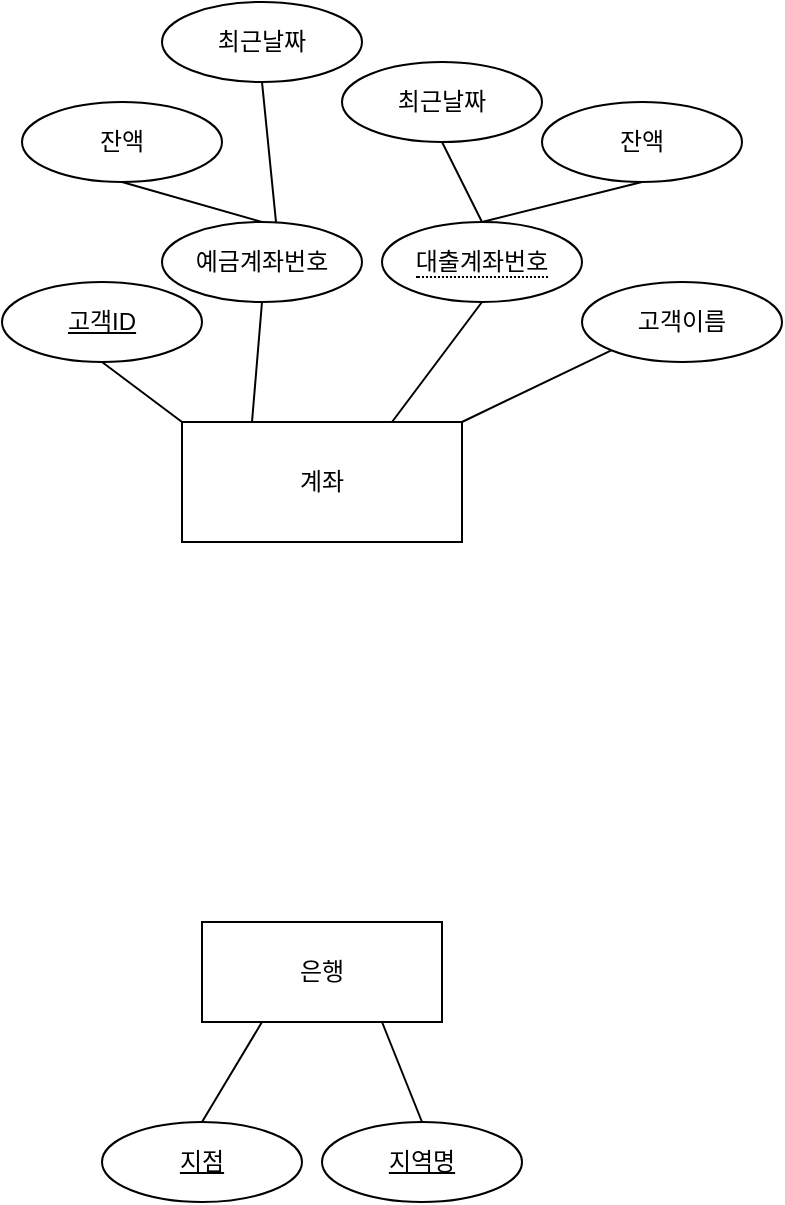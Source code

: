 <mxfile version="22.1.3" type="github">
  <diagram id="R2lEEEUBdFMjLlhIrx00" name="Page-1">
    <mxGraphModel dx="583" dy="762" grid="1" gridSize="10" guides="1" tooltips="1" connect="1" arrows="1" fold="1" page="1" pageScale="1" pageWidth="850" pageHeight="1100" math="0" shadow="0" extFonts="Permanent Marker^https://fonts.googleapis.com/css?family=Permanent+Marker">
      <root>
        <mxCell id="0" />
        <mxCell id="1" parent="0" />
        <mxCell id="ex15Wu89XBBNbvbOtpgM-3" value="은행" style="whiteSpace=wrap;html=1;align=center;" vertex="1" parent="1">
          <mxGeometry x="150" y="670" width="120" height="50" as="geometry" />
        </mxCell>
        <mxCell id="ex15Wu89XBBNbvbOtpgM-4" value="지점" style="ellipse;whiteSpace=wrap;html=1;align=center;fontStyle=4;" vertex="1" parent="1">
          <mxGeometry x="100" y="770" width="100" height="40" as="geometry" />
        </mxCell>
        <mxCell id="ex15Wu89XBBNbvbOtpgM-6" value="지역명" style="ellipse;whiteSpace=wrap;html=1;align=center;fontStyle=4;" vertex="1" parent="1">
          <mxGeometry x="210" y="770" width="100" height="40" as="geometry" />
        </mxCell>
        <mxCell id="ex15Wu89XBBNbvbOtpgM-7" value="" style="endArrow=none;html=1;rounded=0;exitX=0.5;exitY=0;exitDx=0;exitDy=0;entryX=0.25;entryY=1;entryDx=0;entryDy=0;" edge="1" parent="1" source="ex15Wu89XBBNbvbOtpgM-4" target="ex15Wu89XBBNbvbOtpgM-3">
          <mxGeometry relative="1" as="geometry">
            <mxPoint x="210" y="1010" as="sourcePoint" />
            <mxPoint x="370" y="1010" as="targetPoint" />
          </mxGeometry>
        </mxCell>
        <mxCell id="ex15Wu89XBBNbvbOtpgM-8" value="" style="endArrow=none;html=1;rounded=0;exitX=0.5;exitY=0;exitDx=0;exitDy=0;entryX=0.75;entryY=1;entryDx=0;entryDy=0;" edge="1" parent="1" source="ex15Wu89XBBNbvbOtpgM-6" target="ex15Wu89XBBNbvbOtpgM-3">
          <mxGeometry relative="1" as="geometry">
            <mxPoint x="210" y="1010" as="sourcePoint" />
            <mxPoint x="370" y="1010" as="targetPoint" />
          </mxGeometry>
        </mxCell>
        <mxCell id="ex15Wu89XBBNbvbOtpgM-9" value="계좌" style="whiteSpace=wrap;html=1;align=center;" vertex="1" parent="1">
          <mxGeometry x="140" y="420" width="140" height="60" as="geometry" />
        </mxCell>
        <mxCell id="ex15Wu89XBBNbvbOtpgM-10" value="예금계좌번호" style="ellipse;whiteSpace=wrap;html=1;align=center;" vertex="1" parent="1">
          <mxGeometry x="130" y="320" width="100" height="40" as="geometry" />
        </mxCell>
        <mxCell id="ex15Wu89XBBNbvbOtpgM-11" value="&lt;span style=&quot;border-bottom: 1px dotted&quot;&gt;대출계좌번호&lt;/span&gt;" style="ellipse;whiteSpace=wrap;html=1;align=center;" vertex="1" parent="1">
          <mxGeometry x="240" y="320" width="100" height="40" as="geometry" />
        </mxCell>
        <mxCell id="ex15Wu89XBBNbvbOtpgM-13" value="잔액" style="ellipse;whiteSpace=wrap;html=1;align=center;" vertex="1" parent="1">
          <mxGeometry x="60" y="260" width="100" height="40" as="geometry" />
        </mxCell>
        <mxCell id="ex15Wu89XBBNbvbOtpgM-14" value="고객ID" style="ellipse;whiteSpace=wrap;html=1;align=center;fontStyle=4;" vertex="1" parent="1">
          <mxGeometry x="50" y="350" width="100" height="40" as="geometry" />
        </mxCell>
        <mxCell id="ex15Wu89XBBNbvbOtpgM-16" value="" style="endArrow=none;html=1;rounded=0;exitX=0.5;exitY=1;exitDx=0;exitDy=0;entryX=0;entryY=0;entryDx=0;entryDy=0;" edge="1" parent="1" source="ex15Wu89XBBNbvbOtpgM-14" target="ex15Wu89XBBNbvbOtpgM-9">
          <mxGeometry relative="1" as="geometry">
            <mxPoint x="250" y="200" as="sourcePoint" />
            <mxPoint x="410" y="200" as="targetPoint" />
          </mxGeometry>
        </mxCell>
        <mxCell id="ex15Wu89XBBNbvbOtpgM-17" value="" style="endArrow=none;html=1;rounded=0;exitX=0.5;exitY=1;exitDx=0;exitDy=0;entryX=0.25;entryY=0;entryDx=0;entryDy=0;" edge="1" parent="1" source="ex15Wu89XBBNbvbOtpgM-10" target="ex15Wu89XBBNbvbOtpgM-9">
          <mxGeometry relative="1" as="geometry">
            <mxPoint x="250" y="200" as="sourcePoint" />
            <mxPoint x="410" y="200" as="targetPoint" />
          </mxGeometry>
        </mxCell>
        <mxCell id="ex15Wu89XBBNbvbOtpgM-18" value="" style="endArrow=none;html=1;rounded=0;exitX=0.75;exitY=0;exitDx=0;exitDy=0;entryX=0.5;entryY=1;entryDx=0;entryDy=0;" edge="1" parent="1" source="ex15Wu89XBBNbvbOtpgM-9" target="ex15Wu89XBBNbvbOtpgM-11">
          <mxGeometry relative="1" as="geometry">
            <mxPoint x="250" y="200" as="sourcePoint" />
            <mxPoint x="410" y="200" as="targetPoint" />
          </mxGeometry>
        </mxCell>
        <mxCell id="ex15Wu89XBBNbvbOtpgM-19" value="" style="endArrow=none;html=1;rounded=0;exitX=0.5;exitY=0;exitDx=0;exitDy=0;entryX=0.5;entryY=1;entryDx=0;entryDy=0;" edge="1" parent="1" source="ex15Wu89XBBNbvbOtpgM-10" target="ex15Wu89XBBNbvbOtpgM-13">
          <mxGeometry relative="1" as="geometry">
            <mxPoint x="250" y="410" as="sourcePoint" />
            <mxPoint x="410" y="410" as="targetPoint" />
          </mxGeometry>
        </mxCell>
        <mxCell id="ex15Wu89XBBNbvbOtpgM-20" value="잔액" style="ellipse;whiteSpace=wrap;html=1;align=center;" vertex="1" parent="1">
          <mxGeometry x="320" y="260" width="100" height="40" as="geometry" />
        </mxCell>
        <mxCell id="ex15Wu89XBBNbvbOtpgM-21" value="최근날짜" style="ellipse;whiteSpace=wrap;html=1;align=center;" vertex="1" parent="1">
          <mxGeometry x="130" y="210" width="100" height="40" as="geometry" />
        </mxCell>
        <mxCell id="ex15Wu89XBBNbvbOtpgM-22" value="" style="endArrow=none;html=1;rounded=0;exitX=0.5;exitY=1;exitDx=0;exitDy=0;entryX=0.5;entryY=0;entryDx=0;entryDy=0;" edge="1" parent="1" source="ex15Wu89XBBNbvbOtpgM-20" target="ex15Wu89XBBNbvbOtpgM-11">
          <mxGeometry relative="1" as="geometry">
            <mxPoint x="430" y="230" as="sourcePoint" />
            <mxPoint x="590" y="230" as="targetPoint" />
          </mxGeometry>
        </mxCell>
        <mxCell id="ex15Wu89XBBNbvbOtpgM-23" value="" style="endArrow=none;html=1;rounded=0;exitX=0.5;exitY=1;exitDx=0;exitDy=0;entryX=0.57;entryY=0;entryDx=0;entryDy=0;entryPerimeter=0;" edge="1" parent="1" source="ex15Wu89XBBNbvbOtpgM-21" target="ex15Wu89XBBNbvbOtpgM-10">
          <mxGeometry relative="1" as="geometry">
            <mxPoint x="430" y="380" as="sourcePoint" />
            <mxPoint x="590" y="380" as="targetPoint" />
          </mxGeometry>
        </mxCell>
        <mxCell id="ex15Wu89XBBNbvbOtpgM-24" value="최근날짜" style="ellipse;whiteSpace=wrap;html=1;align=center;" vertex="1" parent="1">
          <mxGeometry x="220" y="240" width="100" height="40" as="geometry" />
        </mxCell>
        <mxCell id="ex15Wu89XBBNbvbOtpgM-25" value="" style="endArrow=none;html=1;rounded=0;exitX=0.5;exitY=1;exitDx=0;exitDy=0;entryX=0.5;entryY=0;entryDx=0;entryDy=0;" edge="1" parent="1" source="ex15Wu89XBBNbvbOtpgM-24" target="ex15Wu89XBBNbvbOtpgM-11">
          <mxGeometry relative="1" as="geometry">
            <mxPoint x="300" y="250" as="sourcePoint" />
            <mxPoint x="290" y="320" as="targetPoint" />
          </mxGeometry>
        </mxCell>
        <mxCell id="ex15Wu89XBBNbvbOtpgM-26" value="고객이름" style="ellipse;whiteSpace=wrap;html=1;align=center;" vertex="1" parent="1">
          <mxGeometry x="340" y="350" width="100" height="40" as="geometry" />
        </mxCell>
        <mxCell id="ex15Wu89XBBNbvbOtpgM-27" value="" style="endArrow=none;html=1;rounded=0;exitX=1;exitY=0;exitDx=0;exitDy=0;entryX=0;entryY=1;entryDx=0;entryDy=0;" edge="1" parent="1" source="ex15Wu89XBBNbvbOtpgM-9" target="ex15Wu89XBBNbvbOtpgM-26">
          <mxGeometry relative="1" as="geometry">
            <mxPoint x="280" y="410" as="sourcePoint" />
            <mxPoint x="360" y="210" as="targetPoint" />
          </mxGeometry>
        </mxCell>
      </root>
    </mxGraphModel>
  </diagram>
</mxfile>
